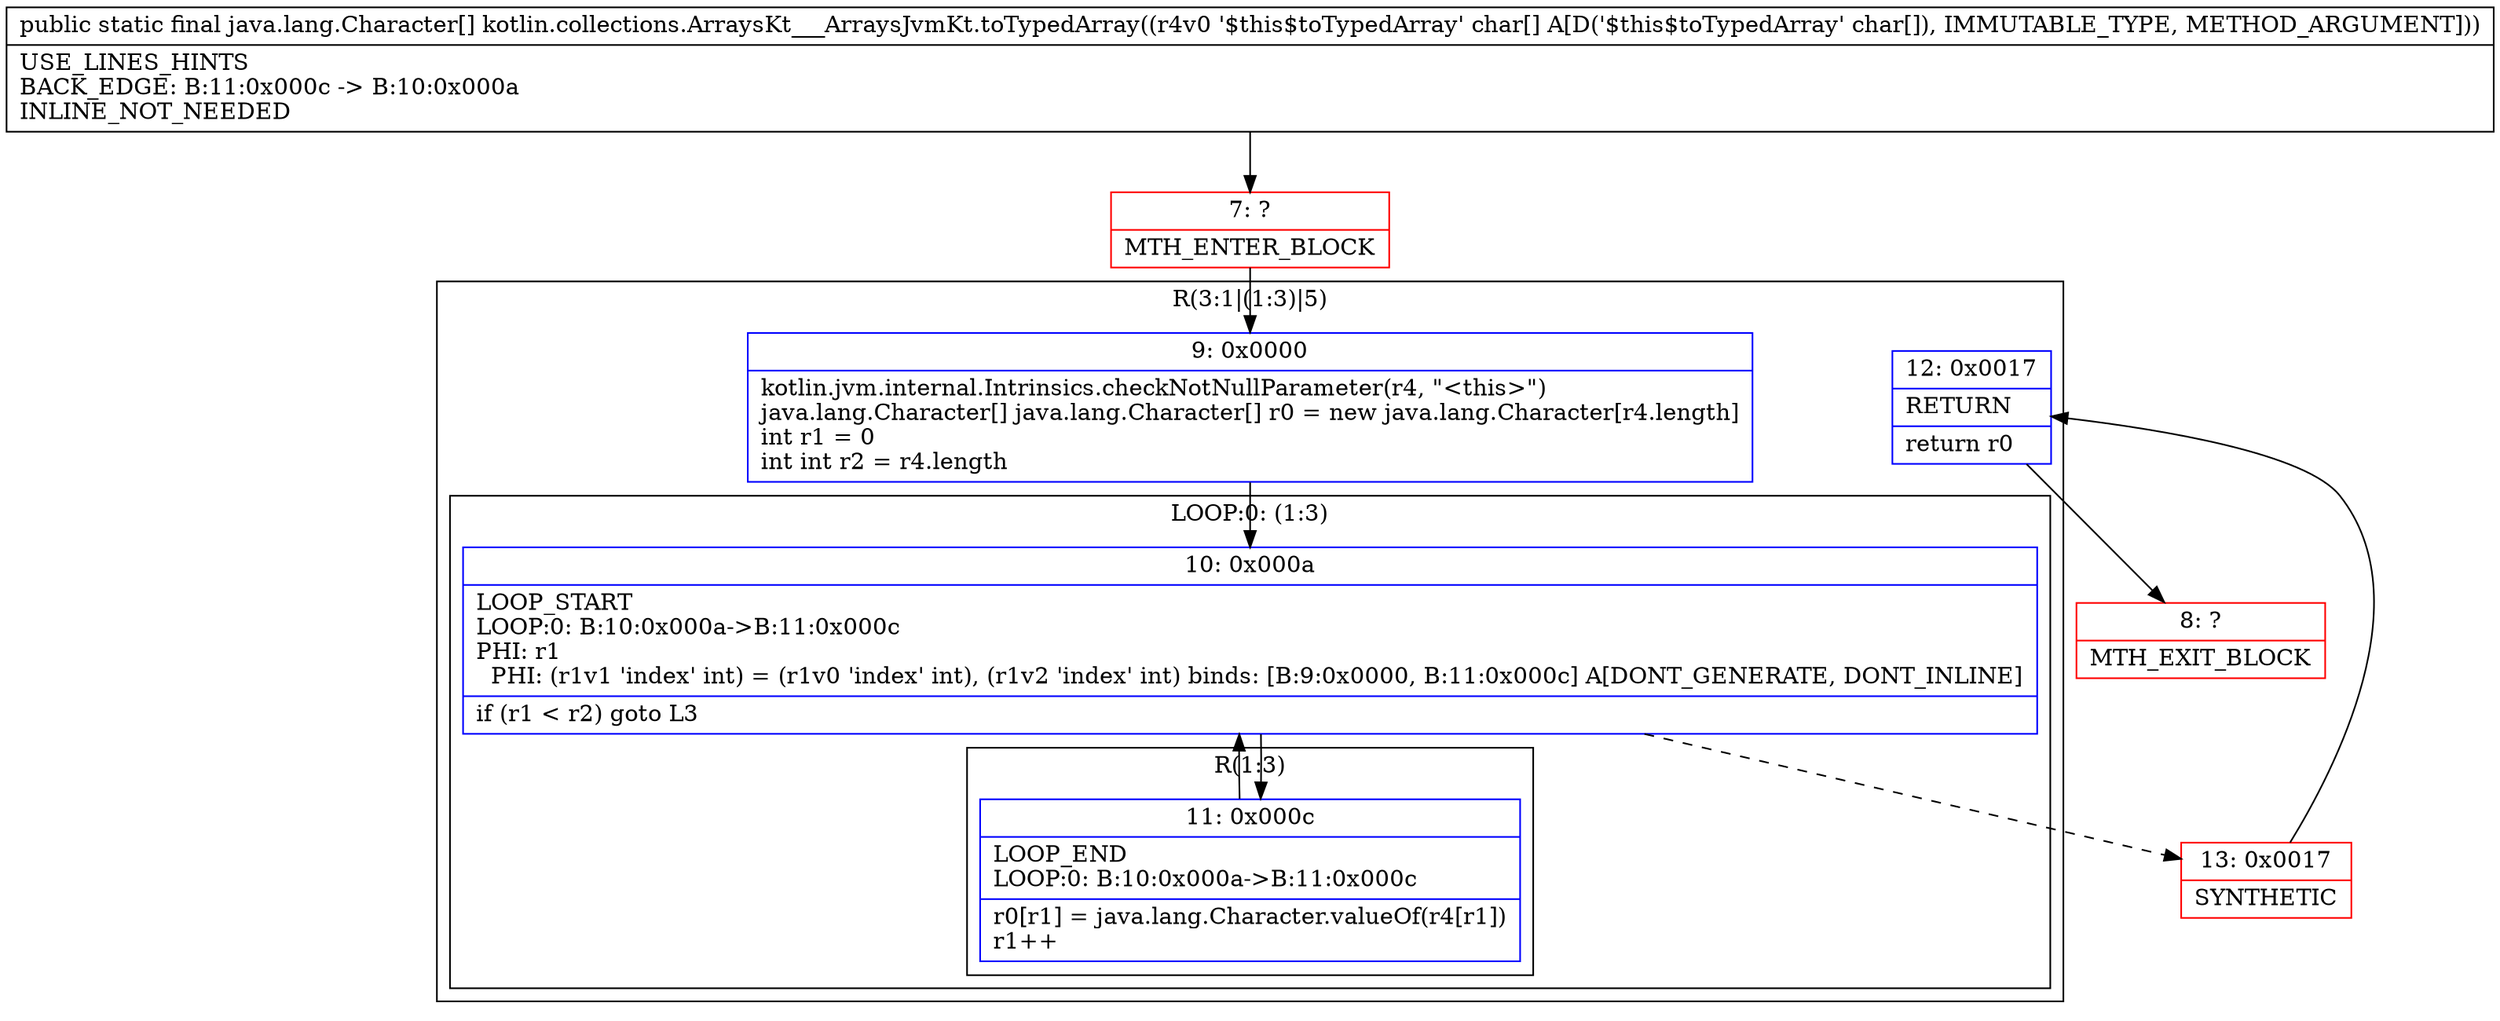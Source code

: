 digraph "CFG forkotlin.collections.ArraysKt___ArraysJvmKt.toTypedArray([C)[Ljava\/lang\/Character;" {
subgraph cluster_Region_604382984 {
label = "R(3:1|(1:3)|5)";
node [shape=record,color=blue];
Node_9 [shape=record,label="{9\:\ 0x0000|kotlin.jvm.internal.Intrinsics.checkNotNullParameter(r4, \"\<this\>\")\ljava.lang.Character[] java.lang.Character[] r0 = new java.lang.Character[r4.length]\lint r1 = 0\lint int r2 = r4.length\l}"];
subgraph cluster_LoopRegion_1920253049 {
label = "LOOP:0: (1:3)";
node [shape=record,color=blue];
Node_10 [shape=record,label="{10\:\ 0x000a|LOOP_START\lLOOP:0: B:10:0x000a\-\>B:11:0x000c\lPHI: r1 \l  PHI: (r1v1 'index' int) = (r1v0 'index' int), (r1v2 'index' int) binds: [B:9:0x0000, B:11:0x000c] A[DONT_GENERATE, DONT_INLINE]\l|if (r1 \< r2) goto L3\l}"];
subgraph cluster_Region_572907783 {
label = "R(1:3)";
node [shape=record,color=blue];
Node_11 [shape=record,label="{11\:\ 0x000c|LOOP_END\lLOOP:0: B:10:0x000a\-\>B:11:0x000c\l|r0[r1] = java.lang.Character.valueOf(r4[r1])\lr1++\l}"];
}
}
Node_12 [shape=record,label="{12\:\ 0x0017|RETURN\l|return r0\l}"];
}
Node_7 [shape=record,color=red,label="{7\:\ ?|MTH_ENTER_BLOCK\l}"];
Node_13 [shape=record,color=red,label="{13\:\ 0x0017|SYNTHETIC\l}"];
Node_8 [shape=record,color=red,label="{8\:\ ?|MTH_EXIT_BLOCK\l}"];
MethodNode[shape=record,label="{public static final java.lang.Character[] kotlin.collections.ArraysKt___ArraysJvmKt.toTypedArray((r4v0 '$this$toTypedArray' char[] A[D('$this$toTypedArray' char[]), IMMUTABLE_TYPE, METHOD_ARGUMENT]))  | USE_LINES_HINTS\lBACK_EDGE: B:11:0x000c \-\> B:10:0x000a\lINLINE_NOT_NEEDED\l}"];
MethodNode -> Node_7;Node_9 -> Node_10;
Node_10 -> Node_11;
Node_10 -> Node_13[style=dashed];
Node_11 -> Node_10;
Node_12 -> Node_8;
Node_7 -> Node_9;
Node_13 -> Node_12;
}

